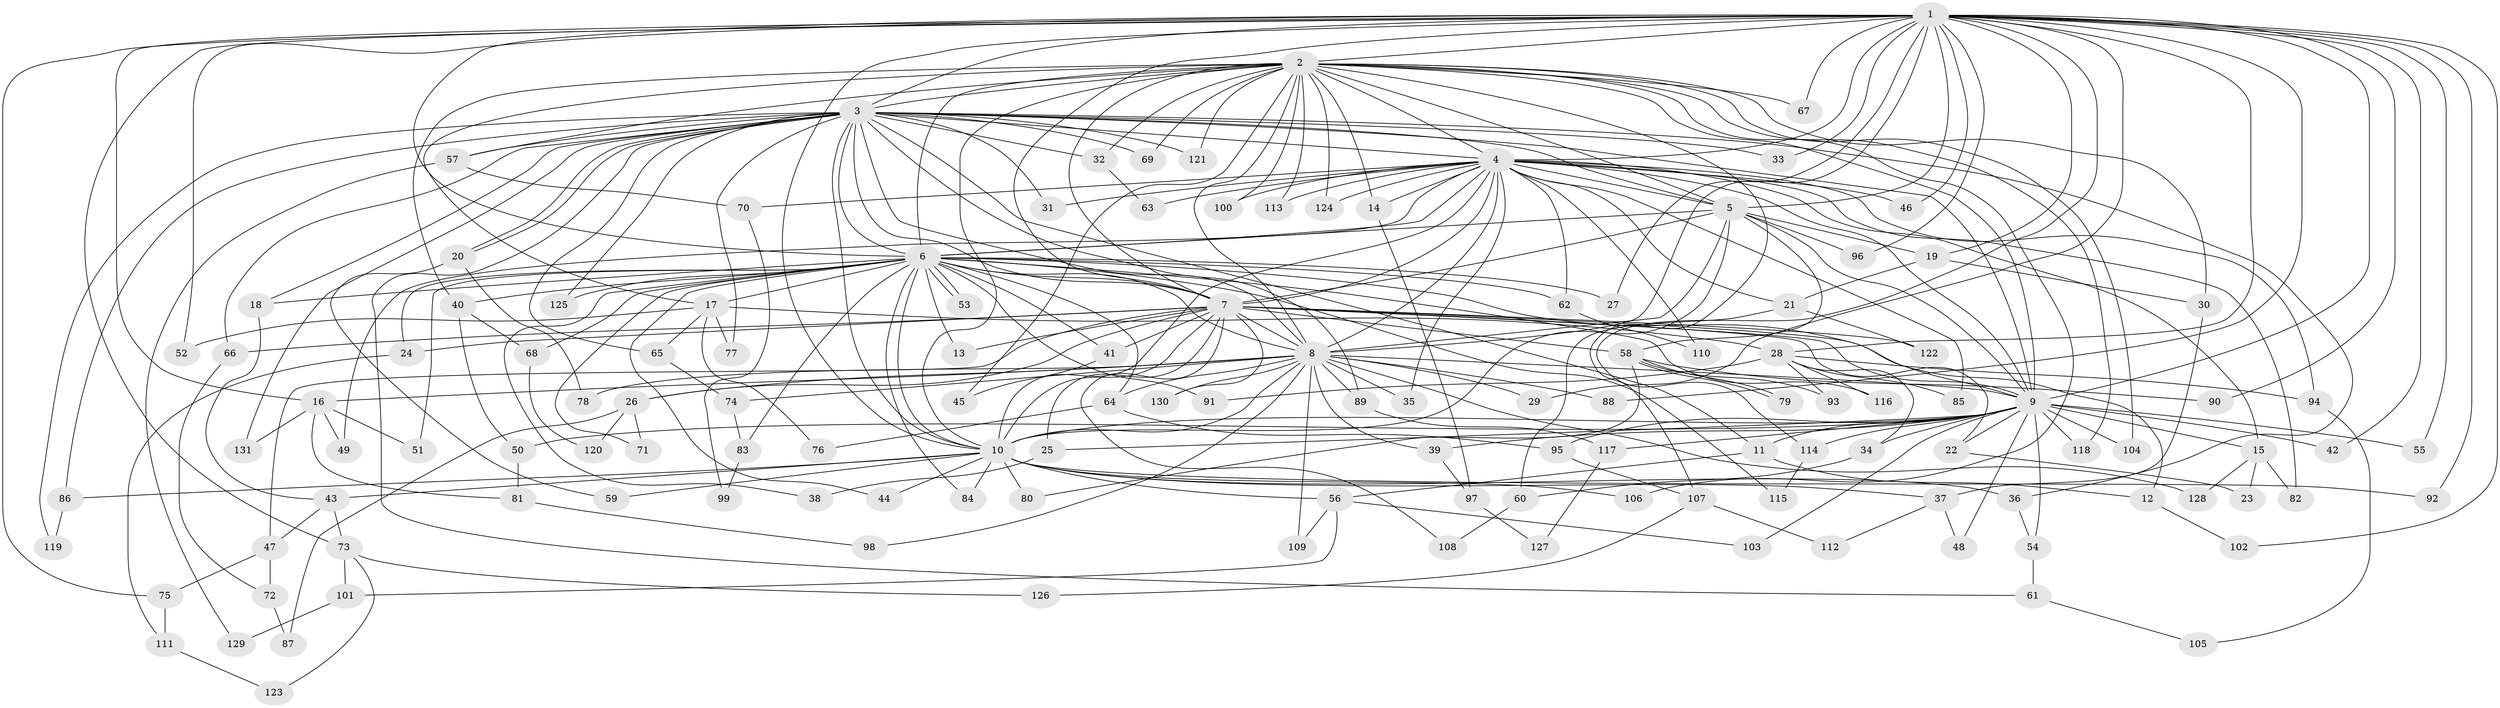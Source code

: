 // Generated by graph-tools (version 1.1) at 2025/34/03/09/25 02:34:38]
// undirected, 131 vertices, 287 edges
graph export_dot {
graph [start="1"]
  node [color=gray90,style=filled];
  1;
  2;
  3;
  4;
  5;
  6;
  7;
  8;
  9;
  10;
  11;
  12;
  13;
  14;
  15;
  16;
  17;
  18;
  19;
  20;
  21;
  22;
  23;
  24;
  25;
  26;
  27;
  28;
  29;
  30;
  31;
  32;
  33;
  34;
  35;
  36;
  37;
  38;
  39;
  40;
  41;
  42;
  43;
  44;
  45;
  46;
  47;
  48;
  49;
  50;
  51;
  52;
  53;
  54;
  55;
  56;
  57;
  58;
  59;
  60;
  61;
  62;
  63;
  64;
  65;
  66;
  67;
  68;
  69;
  70;
  71;
  72;
  73;
  74;
  75;
  76;
  77;
  78;
  79;
  80;
  81;
  82;
  83;
  84;
  85;
  86;
  87;
  88;
  89;
  90;
  91;
  92;
  93;
  94;
  95;
  96;
  97;
  98;
  99;
  100;
  101;
  102;
  103;
  104;
  105;
  106;
  107;
  108;
  109;
  110;
  111;
  112;
  113;
  114;
  115;
  116;
  117;
  118;
  119;
  120;
  121;
  122;
  123;
  124;
  125;
  126;
  127;
  128;
  129;
  130;
  131;
  1 -- 2;
  1 -- 3;
  1 -- 4;
  1 -- 5;
  1 -- 6;
  1 -- 7;
  1 -- 8;
  1 -- 9;
  1 -- 10;
  1 -- 16;
  1 -- 19;
  1 -- 27;
  1 -- 28;
  1 -- 29;
  1 -- 33;
  1 -- 42;
  1 -- 46;
  1 -- 52;
  1 -- 55;
  1 -- 67;
  1 -- 73;
  1 -- 75;
  1 -- 88;
  1 -- 90;
  1 -- 92;
  1 -- 96;
  1 -- 102;
  1 -- 114;
  2 -- 3;
  2 -- 4;
  2 -- 5;
  2 -- 6;
  2 -- 7;
  2 -- 8;
  2 -- 9;
  2 -- 10;
  2 -- 14;
  2 -- 17;
  2 -- 30;
  2 -- 32;
  2 -- 40;
  2 -- 45;
  2 -- 57;
  2 -- 67;
  2 -- 69;
  2 -- 100;
  2 -- 104;
  2 -- 106;
  2 -- 107;
  2 -- 113;
  2 -- 118;
  2 -- 121;
  2 -- 124;
  3 -- 4;
  3 -- 5;
  3 -- 6;
  3 -- 7;
  3 -- 8;
  3 -- 9;
  3 -- 10;
  3 -- 11;
  3 -- 18;
  3 -- 20;
  3 -- 20;
  3 -- 31;
  3 -- 32;
  3 -- 33;
  3 -- 36;
  3 -- 57;
  3 -- 61;
  3 -- 65;
  3 -- 66;
  3 -- 69;
  3 -- 77;
  3 -- 86;
  3 -- 89;
  3 -- 119;
  3 -- 121;
  3 -- 125;
  3 -- 131;
  4 -- 5;
  4 -- 6;
  4 -- 7;
  4 -- 8;
  4 -- 9;
  4 -- 10;
  4 -- 14;
  4 -- 15;
  4 -- 21;
  4 -- 31;
  4 -- 35;
  4 -- 46;
  4 -- 49;
  4 -- 62;
  4 -- 63;
  4 -- 70;
  4 -- 82;
  4 -- 85;
  4 -- 94;
  4 -- 100;
  4 -- 110;
  4 -- 113;
  4 -- 124;
  5 -- 6;
  5 -- 7;
  5 -- 8;
  5 -- 9;
  5 -- 10;
  5 -- 19;
  5 -- 58;
  5 -- 96;
  6 -- 7;
  6 -- 8;
  6 -- 9;
  6 -- 10;
  6 -- 13;
  6 -- 17;
  6 -- 18;
  6 -- 24;
  6 -- 27;
  6 -- 38;
  6 -- 40;
  6 -- 41;
  6 -- 44;
  6 -- 51;
  6 -- 53;
  6 -- 53;
  6 -- 62;
  6 -- 64;
  6 -- 68;
  6 -- 71;
  6 -- 83;
  6 -- 84;
  6 -- 91;
  6 -- 115;
  6 -- 116;
  6 -- 125;
  7 -- 8;
  7 -- 9;
  7 -- 10;
  7 -- 12;
  7 -- 13;
  7 -- 22;
  7 -- 24;
  7 -- 25;
  7 -- 26;
  7 -- 41;
  7 -- 47;
  7 -- 58;
  7 -- 66;
  7 -- 108;
  7 -- 122;
  7 -- 130;
  8 -- 9;
  8 -- 10;
  8 -- 16;
  8 -- 26;
  8 -- 29;
  8 -- 35;
  8 -- 39;
  8 -- 64;
  8 -- 74;
  8 -- 78;
  8 -- 88;
  8 -- 89;
  8 -- 98;
  8 -- 109;
  8 -- 128;
  8 -- 130;
  9 -- 10;
  9 -- 11;
  9 -- 15;
  9 -- 22;
  9 -- 25;
  9 -- 34;
  9 -- 39;
  9 -- 42;
  9 -- 48;
  9 -- 50;
  9 -- 54;
  9 -- 55;
  9 -- 95;
  9 -- 103;
  9 -- 104;
  9 -- 114;
  9 -- 117;
  9 -- 118;
  10 -- 36;
  10 -- 37;
  10 -- 43;
  10 -- 44;
  10 -- 56;
  10 -- 59;
  10 -- 80;
  10 -- 84;
  10 -- 86;
  10 -- 92;
  10 -- 106;
  11 -- 12;
  11 -- 56;
  12 -- 102;
  14 -- 97;
  15 -- 23;
  15 -- 82;
  15 -- 128;
  16 -- 49;
  16 -- 51;
  16 -- 81;
  16 -- 131;
  17 -- 28;
  17 -- 52;
  17 -- 65;
  17 -- 76;
  17 -- 77;
  18 -- 43;
  19 -- 21;
  19 -- 30;
  20 -- 59;
  20 -- 78;
  21 -- 60;
  21 -- 122;
  22 -- 23;
  24 -- 111;
  25 -- 38;
  26 -- 71;
  26 -- 87;
  26 -- 120;
  28 -- 34;
  28 -- 85;
  28 -- 91;
  28 -- 93;
  28 -- 94;
  28 -- 116;
  30 -- 37;
  32 -- 63;
  34 -- 60;
  36 -- 54;
  37 -- 48;
  37 -- 112;
  39 -- 97;
  40 -- 50;
  40 -- 68;
  41 -- 45;
  43 -- 47;
  43 -- 73;
  47 -- 72;
  47 -- 75;
  50 -- 81;
  54 -- 61;
  56 -- 101;
  56 -- 103;
  56 -- 109;
  57 -- 70;
  57 -- 129;
  58 -- 79;
  58 -- 79;
  58 -- 80;
  58 -- 90;
  58 -- 93;
  60 -- 108;
  61 -- 105;
  62 -- 110;
  64 -- 76;
  64 -- 95;
  65 -- 74;
  66 -- 72;
  68 -- 120;
  70 -- 99;
  72 -- 87;
  73 -- 101;
  73 -- 123;
  73 -- 126;
  74 -- 83;
  75 -- 111;
  81 -- 98;
  83 -- 99;
  86 -- 119;
  89 -- 117;
  94 -- 105;
  95 -- 107;
  97 -- 127;
  101 -- 129;
  107 -- 112;
  107 -- 126;
  111 -- 123;
  114 -- 115;
  117 -- 127;
}
